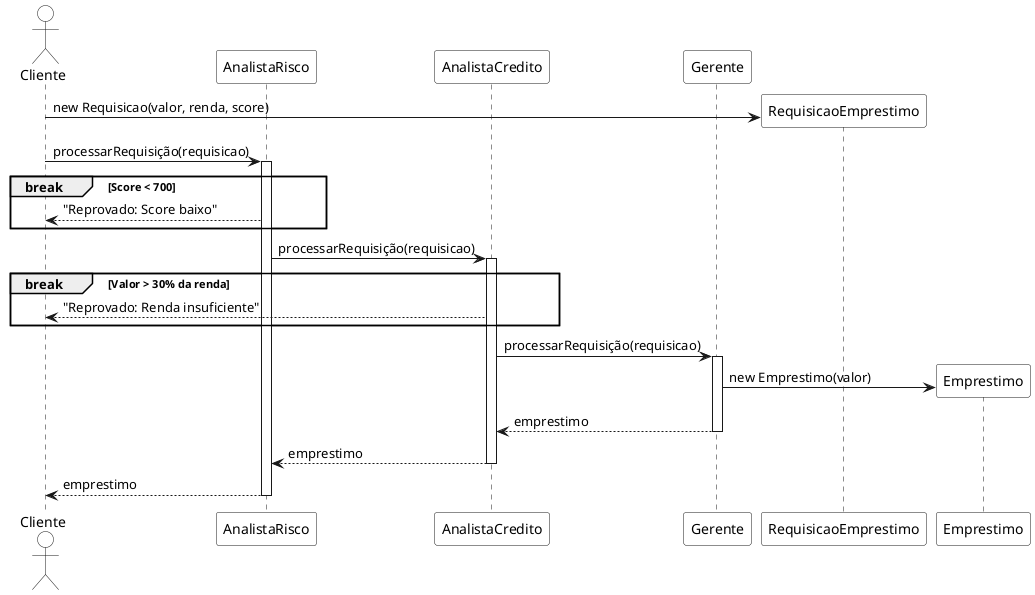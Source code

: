 @startuml
skinparam ActorBackgroundColor white
skinparam ParticipantBackgroundColor white

actor Cliente as cliente
participant AnalistaRisco as risco
participant AnalistaCredito as credito
participant Gerente as gerente
participant RequisicaoEmprestimo as requisicao
participant Emprestimo as emprestimo

cliente -> requisicao **: new Requisicao(valor, renda, score)

cliente -> risco ++: processarRequisição(requisicao)

	break Score < 700
		risco --> cliente: "Reprovado: Score baixo"
	end

	risco -> credito ++: processarRequisição(requisicao)

		break Valor > 30% da renda
			credito --> cliente: "Reprovado: Renda insuficiente"
		end
    
		credito -> gerente ++: processarRequisição(requisicao)
			gerente -> emprestimo **: new Emprestimo(valor)
		return emprestimo
	
	return emprestimo

return emprestimo
@enduml